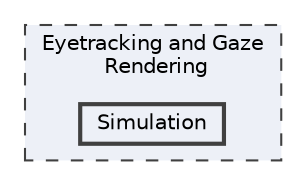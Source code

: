 digraph "Eyetracking and Gaze Rendering/Simulation"
{
 // LATEX_PDF_SIZE
  bgcolor="transparent";
  edge [fontname=Helvetica,fontsize=10,labelfontname=Helvetica,labelfontsize=10];
  node [fontname=Helvetica,fontsize=10,shape=box,height=0.2,width=0.4];
  compound=true
  subgraph clusterdir_100ae1b8146e21caf17ac43fc1dd0c52 {
    graph [ bgcolor="#edf0f7", pencolor="grey25", label="Eyetracking and Gaze\l Rendering", fontname=Helvetica,fontsize=10 style="filled,dashed", URL="dir_100ae1b8146e21caf17ac43fc1dd0c52.html",tooltip=""]
  dir_03919ad39d7e5bf016a403fb4da24eb4 [label="Simulation", fillcolor="#edf0f7", color="grey25", style="filled,bold", URL="dir_03919ad39d7e5bf016a403fb4da24eb4.html",tooltip=""];
  }
}
